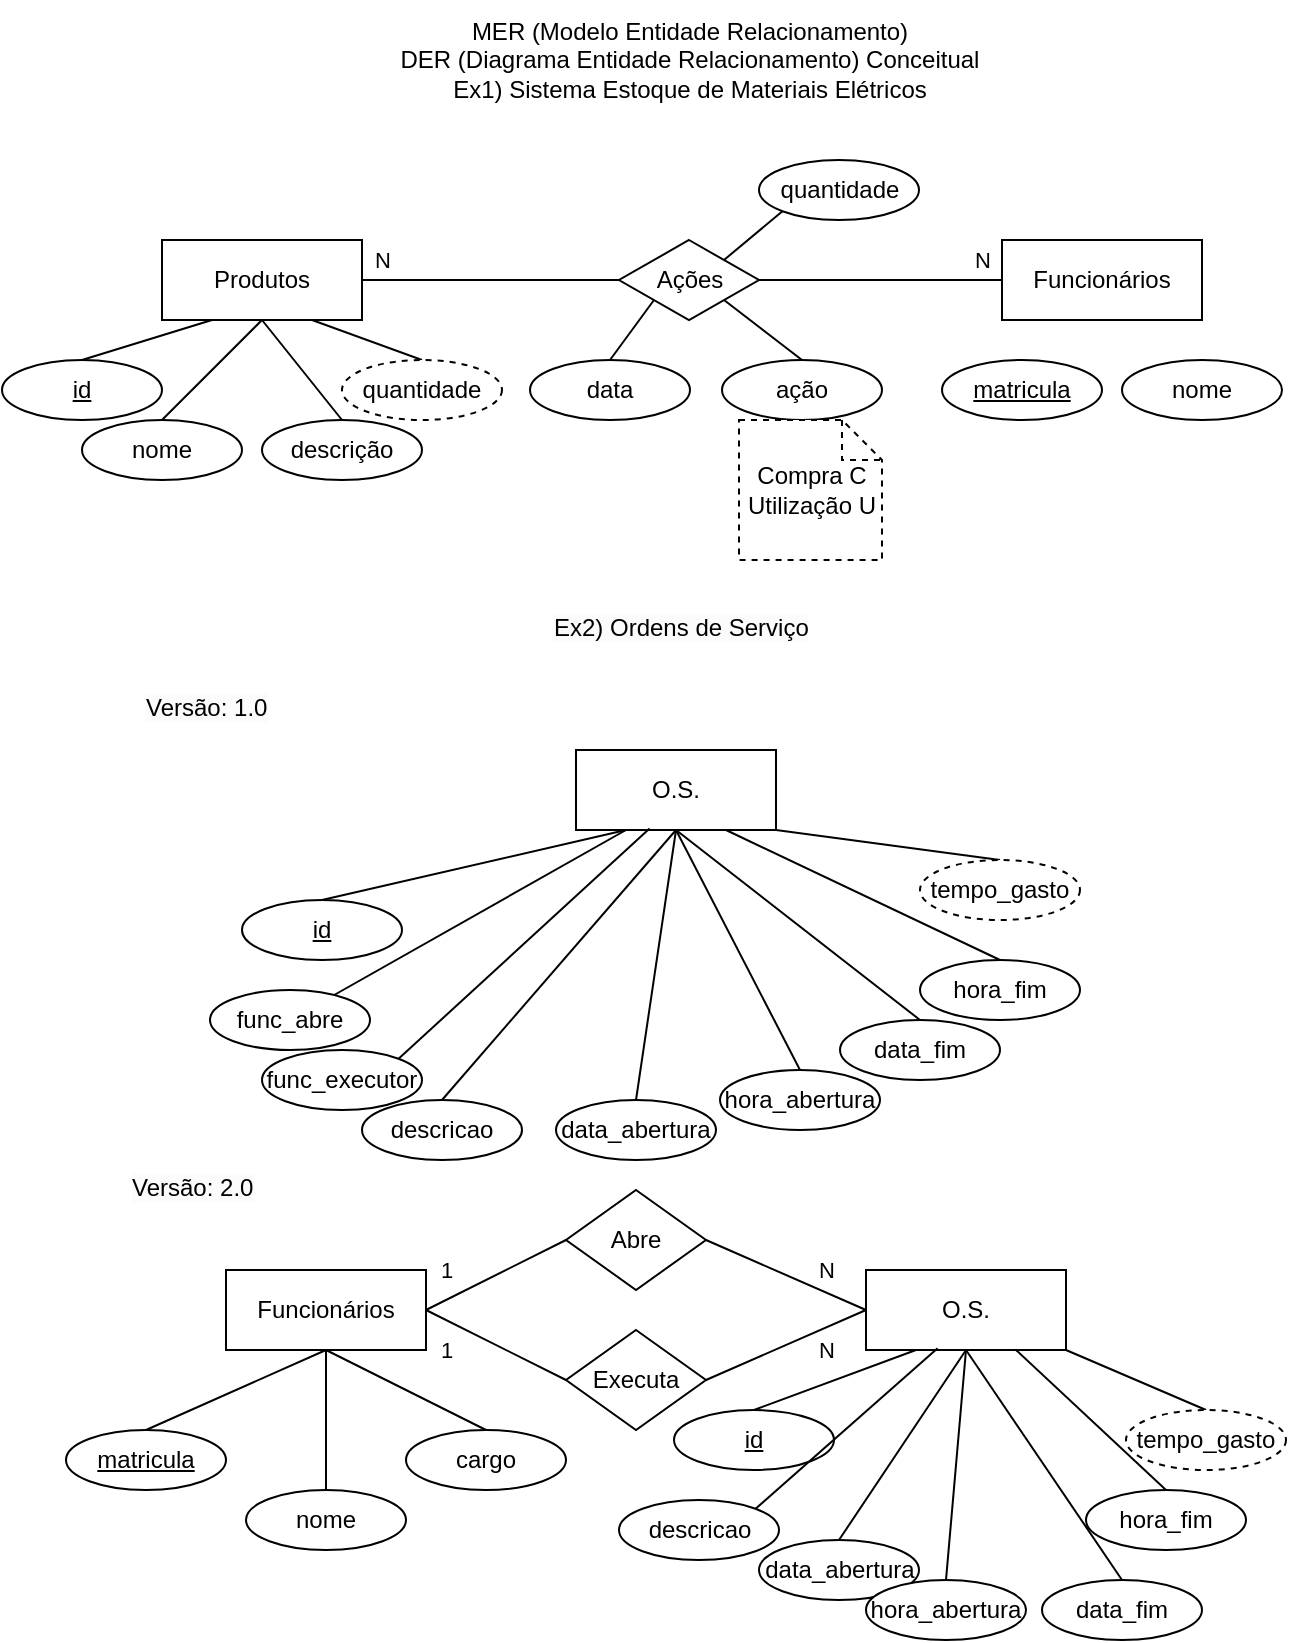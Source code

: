 <mxfile version="20.8.13" type="device"><diagram name="Página-1" id="MKLImsSzT71S-6g2Lu_6"><mxGraphModel dx="530" dy="310" grid="1" gridSize="10" guides="1" tooltips="1" connect="1" arrows="1" fold="1" page="1" pageScale="1" pageWidth="827" pageHeight="1169" math="0" shadow="0"><root><mxCell id="0"/><mxCell id="1" parent="0"/><mxCell id="qcMRD-z6LB1UUFDviXaR-1" value="MER (Modelo Entidade Relacionamento)&lt;br&gt;DER (Diagrama Entidade Relacionamento) Conceitual&lt;br&gt;Ex1) Sistema Estoque de Materiais Elétricos" style="text;html=1;strokeColor=none;fillColor=none;align=center;verticalAlign=middle;whiteSpace=wrap;rounded=0;" vertex="1" parent="1"><mxGeometry x="264" y="30" width="300" height="60" as="geometry"/></mxCell><mxCell id="qcMRD-z6LB1UUFDviXaR-5" value="N" style="edgeStyle=orthogonalEdgeStyle;rounded=0;orthogonalLoop=1;jettySize=auto;html=1;exitX=1;exitY=0.5;exitDx=0;exitDy=0;entryX=0;entryY=0.5;entryDx=0;entryDy=0;endArrow=none;endFill=0;" edge="1" parent="1" source="qcMRD-z6LB1UUFDviXaR-2" target="qcMRD-z6LB1UUFDviXaR-4"><mxGeometry x="-0.844" y="10" relative="1" as="geometry"><mxPoint as="offset"/></mxGeometry></mxCell><mxCell id="qcMRD-z6LB1UUFDviXaR-2" value="Produtos" style="whiteSpace=wrap;html=1;align=center;" vertex="1" parent="1"><mxGeometry x="150" y="150" width="100" height="40" as="geometry"/></mxCell><mxCell id="qcMRD-z6LB1UUFDviXaR-3" value="Funcionários" style="whiteSpace=wrap;html=1;align=center;" vertex="1" parent="1"><mxGeometry x="570" y="150" width="100" height="40" as="geometry"/></mxCell><mxCell id="qcMRD-z6LB1UUFDviXaR-6" value="N" style="rounded=0;orthogonalLoop=1;jettySize=auto;html=1;exitX=1;exitY=0.5;exitDx=0;exitDy=0;entryX=0;entryY=0.5;entryDx=0;entryDy=0;endArrow=none;endFill=0;" edge="1" parent="1" source="qcMRD-z6LB1UUFDviXaR-4" target="qcMRD-z6LB1UUFDviXaR-3"><mxGeometry x="0.835" y="10" relative="1" as="geometry"><mxPoint as="offset"/></mxGeometry></mxCell><mxCell id="qcMRD-z6LB1UUFDviXaR-4" value="Ações" style="shape=rhombus;perimeter=rhombusPerimeter;whiteSpace=wrap;html=1;align=center;" vertex="1" parent="1"><mxGeometry x="378.5" y="150" width="70" height="40" as="geometry"/></mxCell><mxCell id="qcMRD-z6LB1UUFDviXaR-11" style="edgeStyle=none;rounded=0;orthogonalLoop=1;jettySize=auto;html=1;exitX=0.5;exitY=0;exitDx=0;exitDy=0;entryX=0.25;entryY=1;entryDx=0;entryDy=0;endArrow=none;endFill=0;" edge="1" parent="1" source="qcMRD-z6LB1UUFDviXaR-7" target="qcMRD-z6LB1UUFDviXaR-2"><mxGeometry relative="1" as="geometry"/></mxCell><mxCell id="qcMRD-z6LB1UUFDviXaR-7" value="id" style="ellipse;whiteSpace=wrap;html=1;align=center;fontStyle=4" vertex="1" parent="1"><mxGeometry x="70" y="210" width="80" height="30" as="geometry"/></mxCell><mxCell id="qcMRD-z6LB1UUFDviXaR-12" style="edgeStyle=none;rounded=0;orthogonalLoop=1;jettySize=auto;html=1;exitX=0.5;exitY=0;exitDx=0;exitDy=0;entryX=0.5;entryY=1;entryDx=0;entryDy=0;endArrow=none;endFill=0;" edge="1" parent="1" source="qcMRD-z6LB1UUFDviXaR-8" target="qcMRD-z6LB1UUFDviXaR-2"><mxGeometry relative="1" as="geometry"/></mxCell><mxCell id="qcMRD-z6LB1UUFDviXaR-8" value="nome" style="ellipse;whiteSpace=wrap;html=1;align=center;" vertex="1" parent="1"><mxGeometry x="110" y="240" width="80" height="30" as="geometry"/></mxCell><mxCell id="qcMRD-z6LB1UUFDviXaR-13" style="edgeStyle=none;rounded=0;orthogonalLoop=1;jettySize=auto;html=1;exitX=0.5;exitY=0;exitDx=0;exitDy=0;entryX=0.5;entryY=1;entryDx=0;entryDy=0;endArrow=none;endFill=0;" edge="1" parent="1" source="qcMRD-z6LB1UUFDviXaR-9" target="qcMRD-z6LB1UUFDviXaR-2"><mxGeometry relative="1" as="geometry"/></mxCell><mxCell id="qcMRD-z6LB1UUFDviXaR-9" value="descrição" style="ellipse;whiteSpace=wrap;html=1;align=center;" vertex="1" parent="1"><mxGeometry x="200" y="240" width="80" height="30" as="geometry"/></mxCell><mxCell id="qcMRD-z6LB1UUFDviXaR-14" style="edgeStyle=none;rounded=0;orthogonalLoop=1;jettySize=auto;html=1;exitX=0.5;exitY=0;exitDx=0;exitDy=0;entryX=0.75;entryY=1;entryDx=0;entryDy=0;endArrow=none;endFill=0;" edge="1" parent="1" source="qcMRD-z6LB1UUFDviXaR-10" target="qcMRD-z6LB1UUFDviXaR-2"><mxGeometry relative="1" as="geometry"/></mxCell><mxCell id="qcMRD-z6LB1UUFDviXaR-10" value="quantidade" style="ellipse;whiteSpace=wrap;html=1;align=center;dashed=1;" vertex="1" parent="1"><mxGeometry x="240" y="210" width="80" height="30" as="geometry"/></mxCell><mxCell id="qcMRD-z6LB1UUFDviXaR-15" value="matricula" style="ellipse;whiteSpace=wrap;html=1;align=center;fontStyle=4" vertex="1" parent="1"><mxGeometry x="540" y="210" width="80" height="30" as="geometry"/></mxCell><mxCell id="qcMRD-z6LB1UUFDviXaR-16" value="nome" style="ellipse;whiteSpace=wrap;html=1;align=center;fontStyle=0" vertex="1" parent="1"><mxGeometry x="630" y="210" width="80" height="30" as="geometry"/></mxCell><mxCell id="qcMRD-z6LB1UUFDviXaR-21" style="edgeStyle=none;rounded=0;orthogonalLoop=1;jettySize=auto;html=1;exitX=0.5;exitY=0;exitDx=0;exitDy=0;entryX=0;entryY=1;entryDx=0;entryDy=0;endArrow=none;endFill=0;" edge="1" parent="1" source="qcMRD-z6LB1UUFDviXaR-17" target="qcMRD-z6LB1UUFDviXaR-4"><mxGeometry relative="1" as="geometry"/></mxCell><mxCell id="qcMRD-z6LB1UUFDviXaR-17" value="data" style="ellipse;whiteSpace=wrap;html=1;align=center;fontStyle=0" vertex="1" parent="1"><mxGeometry x="334" y="210" width="80" height="30" as="geometry"/></mxCell><mxCell id="qcMRD-z6LB1UUFDviXaR-23" style="edgeStyle=none;rounded=0;orthogonalLoop=1;jettySize=auto;html=1;exitX=0;exitY=1;exitDx=0;exitDy=0;entryX=1;entryY=0;entryDx=0;entryDy=0;endArrow=none;endFill=0;" edge="1" parent="1" source="qcMRD-z6LB1UUFDviXaR-18" target="qcMRD-z6LB1UUFDviXaR-4"><mxGeometry relative="1" as="geometry"/></mxCell><mxCell id="qcMRD-z6LB1UUFDviXaR-18" value="quantidade" style="ellipse;whiteSpace=wrap;html=1;align=center;fontStyle=0" vertex="1" parent="1"><mxGeometry x="448.5" y="110" width="80" height="30" as="geometry"/></mxCell><mxCell id="qcMRD-z6LB1UUFDviXaR-22" style="edgeStyle=none;rounded=0;orthogonalLoop=1;jettySize=auto;html=1;exitX=0.5;exitY=0;exitDx=0;exitDy=0;entryX=1;entryY=1;entryDx=0;entryDy=0;endArrow=none;endFill=0;" edge="1" parent="1" source="qcMRD-z6LB1UUFDviXaR-19" target="qcMRD-z6LB1UUFDviXaR-4"><mxGeometry relative="1" as="geometry"/></mxCell><mxCell id="qcMRD-z6LB1UUFDviXaR-19" value="ação" style="ellipse;whiteSpace=wrap;html=1;align=center;fontStyle=0" vertex="1" parent="1"><mxGeometry x="430" y="210" width="80" height="30" as="geometry"/></mxCell><mxCell id="qcMRD-z6LB1UUFDviXaR-20" value="Compra C&lt;br&gt;Utilização U" style="shape=note;size=20;whiteSpace=wrap;html=1;dashed=1;" vertex="1" parent="1"><mxGeometry x="438.5" y="240" width="71.5" height="70" as="geometry"/></mxCell><mxCell id="qcMRD-z6LB1UUFDviXaR-24" value="&lt;span style=&quot;color: rgb(0, 0, 0); font-family: Helvetica; font-size: 12px; font-style: normal; font-variant-ligatures: normal; font-variant-caps: normal; font-weight: 400; letter-spacing: normal; orphans: 2; text-align: center; text-indent: 0px; text-transform: none; widows: 2; word-spacing: 0px; -webkit-text-stroke-width: 0px; background-color: rgb(251, 251, 251); text-decoration-thickness: initial; text-decoration-style: initial; text-decoration-color: initial; float: none; display: inline !important;&quot;&gt;Ex2) Ordens de Serviço&lt;/span&gt;" style="text;whiteSpace=wrap;html=1;" vertex="1" parent="1"><mxGeometry x="344" y="330" width="140" height="40" as="geometry"/></mxCell><mxCell id="qcMRD-z6LB1UUFDviXaR-36" value="1" style="edgeStyle=none;rounded=0;orthogonalLoop=1;jettySize=auto;html=1;exitX=1;exitY=0.5;exitDx=0;exitDy=0;entryX=0;entryY=0.5;entryDx=0;entryDy=0;endArrow=none;endFill=0;" edge="1" parent="1" source="qcMRD-z6LB1UUFDviXaR-25" target="qcMRD-z6LB1UUFDviXaR-34"><mxGeometry x="-0.543" y="13" relative="1" as="geometry"><mxPoint as="offset"/></mxGeometry></mxCell><mxCell id="qcMRD-z6LB1UUFDviXaR-37" value="1" style="edgeStyle=none;rounded=0;orthogonalLoop=1;jettySize=auto;html=1;exitX=1;exitY=0.5;exitDx=0;exitDy=0;entryX=0;entryY=0.5;entryDx=0;entryDy=0;endArrow=none;endFill=0;" edge="1" parent="1" source="qcMRD-z6LB1UUFDviXaR-25" target="qcMRD-z6LB1UUFDviXaR-35"><mxGeometry x="-0.543" y="-13" relative="1" as="geometry"><mxPoint as="offset"/></mxGeometry></mxCell><mxCell id="qcMRD-z6LB1UUFDviXaR-25" value="Funcionários" style="whiteSpace=wrap;html=1;align=center;" vertex="1" parent="1"><mxGeometry x="182" y="665" width="100" height="40" as="geometry"/></mxCell><mxCell id="qcMRD-z6LB1UUFDviXaR-26" value="O.S." style="whiteSpace=wrap;html=1;align=center;" vertex="1" parent="1"><mxGeometry x="502" y="665" width="100" height="40" as="geometry"/></mxCell><mxCell id="qcMRD-z6LB1UUFDviXaR-31" style="edgeStyle=none;rounded=0;orthogonalLoop=1;jettySize=auto;html=1;exitX=0.5;exitY=0;exitDx=0;exitDy=0;entryX=0.5;entryY=1;entryDx=0;entryDy=0;endArrow=none;endFill=0;" edge="1" parent="1" source="qcMRD-z6LB1UUFDviXaR-27" target="qcMRD-z6LB1UUFDviXaR-25"><mxGeometry relative="1" as="geometry"/></mxCell><mxCell id="qcMRD-z6LB1UUFDviXaR-27" value="matricula" style="ellipse;whiteSpace=wrap;html=1;align=center;fontStyle=4" vertex="1" parent="1"><mxGeometry x="102" y="745" width="80" height="30" as="geometry"/></mxCell><mxCell id="qcMRD-z6LB1UUFDviXaR-32" style="edgeStyle=none;rounded=0;orthogonalLoop=1;jettySize=auto;html=1;exitX=0.5;exitY=0;exitDx=0;exitDy=0;entryX=0.5;entryY=1;entryDx=0;entryDy=0;endArrow=none;endFill=0;" edge="1" parent="1" source="qcMRD-z6LB1UUFDviXaR-28" target="qcMRD-z6LB1UUFDviXaR-25"><mxGeometry relative="1" as="geometry"/></mxCell><mxCell id="qcMRD-z6LB1UUFDviXaR-28" value="nome" style="ellipse;whiteSpace=wrap;html=1;align=center;fontStyle=0" vertex="1" parent="1"><mxGeometry x="192" y="775" width="80" height="30" as="geometry"/></mxCell><mxCell id="qcMRD-z6LB1UUFDviXaR-33" style="edgeStyle=none;rounded=0;orthogonalLoop=1;jettySize=auto;html=1;exitX=0.5;exitY=0;exitDx=0;exitDy=0;endArrow=none;endFill=0;entryX=0.5;entryY=1;entryDx=0;entryDy=0;" edge="1" parent="1" source="qcMRD-z6LB1UUFDviXaR-29" target="qcMRD-z6LB1UUFDviXaR-25"><mxGeometry relative="1" as="geometry"><mxPoint x="232" y="705" as="targetPoint"/></mxGeometry></mxCell><mxCell id="qcMRD-z6LB1UUFDviXaR-29" value="cargo" style="ellipse;whiteSpace=wrap;html=1;align=center;fontStyle=0" vertex="1" parent="1"><mxGeometry x="272" y="745" width="80" height="30" as="geometry"/></mxCell><mxCell id="qcMRD-z6LB1UUFDviXaR-39" value="N" style="edgeStyle=none;rounded=0;orthogonalLoop=1;jettySize=auto;html=1;exitX=1;exitY=0.5;exitDx=0;exitDy=0;endArrow=none;endFill=0;" edge="1" parent="1" source="qcMRD-z6LB1UUFDviXaR-34"><mxGeometry x="0.397" y="10" relative="1" as="geometry"><mxPoint x="502" y="685" as="targetPoint"/><mxPoint as="offset"/></mxGeometry></mxCell><mxCell id="qcMRD-z6LB1UUFDviXaR-34" value="Abre" style="shape=rhombus;perimeter=rhombusPerimeter;whiteSpace=wrap;html=1;align=center;" vertex="1" parent="1"><mxGeometry x="352" y="625" width="70" height="50" as="geometry"/></mxCell><mxCell id="qcMRD-z6LB1UUFDviXaR-38" value="N" style="edgeStyle=none;rounded=0;orthogonalLoop=1;jettySize=auto;html=1;exitX=1;exitY=0.5;exitDx=0;exitDy=0;entryX=0;entryY=0.5;entryDx=0;entryDy=0;endArrow=none;endFill=0;" edge="1" parent="1" source="qcMRD-z6LB1UUFDviXaR-35" target="qcMRD-z6LB1UUFDviXaR-26"><mxGeometry x="0.397" y="-10" relative="1" as="geometry"><mxPoint as="offset"/></mxGeometry></mxCell><mxCell id="qcMRD-z6LB1UUFDviXaR-35" value="Executa" style="shape=rhombus;perimeter=rhombusPerimeter;whiteSpace=wrap;html=1;align=center;" vertex="1" parent="1"><mxGeometry x="352" y="695" width="70" height="50" as="geometry"/></mxCell><mxCell id="qcMRD-z6LB1UUFDviXaR-47" style="edgeStyle=none;rounded=0;orthogonalLoop=1;jettySize=auto;html=1;exitX=0.5;exitY=0;exitDx=0;exitDy=0;entryX=0.5;entryY=1;entryDx=0;entryDy=0;endArrow=none;endFill=0;" edge="1" parent="1" source="qcMRD-z6LB1UUFDviXaR-40" target="qcMRD-z6LB1UUFDviXaR-26"><mxGeometry relative="1" as="geometry"/></mxCell><mxCell id="qcMRD-z6LB1UUFDviXaR-40" value="data_abertura" style="ellipse;whiteSpace=wrap;html=1;align=center;fontStyle=0" vertex="1" parent="1"><mxGeometry x="448.5" y="800" width="80" height="30" as="geometry"/></mxCell><mxCell id="qcMRD-z6LB1UUFDviXaR-48" style="edgeStyle=none;rounded=0;orthogonalLoop=1;jettySize=auto;html=1;exitX=0.5;exitY=0;exitDx=0;exitDy=0;entryX=0.5;entryY=1;entryDx=0;entryDy=0;endArrow=none;endFill=0;" edge="1" parent="1" source="qcMRD-z6LB1UUFDviXaR-41" target="qcMRD-z6LB1UUFDviXaR-26"><mxGeometry relative="1" as="geometry"/></mxCell><mxCell id="qcMRD-z6LB1UUFDviXaR-41" value="hora_abertura" style="ellipse;whiteSpace=wrap;html=1;align=center;fontStyle=0" vertex="1" parent="1"><mxGeometry x="502" y="820" width="80" height="30" as="geometry"/></mxCell><mxCell id="qcMRD-z6LB1UUFDviXaR-49" style="edgeStyle=none;rounded=0;orthogonalLoop=1;jettySize=auto;html=1;exitX=0.5;exitY=0;exitDx=0;exitDy=0;entryX=0.5;entryY=1;entryDx=0;entryDy=0;endArrow=none;endFill=0;" edge="1" parent="1" source="qcMRD-z6LB1UUFDviXaR-42" target="qcMRD-z6LB1UUFDviXaR-26"><mxGeometry relative="1" as="geometry"/></mxCell><mxCell id="qcMRD-z6LB1UUFDviXaR-42" value="data_fim" style="ellipse;whiteSpace=wrap;html=1;align=center;fontStyle=0" vertex="1" parent="1"><mxGeometry x="590" y="820" width="80" height="30" as="geometry"/></mxCell><mxCell id="qcMRD-z6LB1UUFDviXaR-50" style="edgeStyle=none;rounded=0;orthogonalLoop=1;jettySize=auto;html=1;exitX=0.5;exitY=0;exitDx=0;exitDy=0;entryX=0.75;entryY=1;entryDx=0;entryDy=0;endArrow=none;endFill=0;" edge="1" parent="1" source="qcMRD-z6LB1UUFDviXaR-43" target="qcMRD-z6LB1UUFDviXaR-26"><mxGeometry relative="1" as="geometry"/></mxCell><mxCell id="qcMRD-z6LB1UUFDviXaR-43" value="hora_fim" style="ellipse;whiteSpace=wrap;html=1;align=center;fontStyle=0" vertex="1" parent="1"><mxGeometry x="612" y="775" width="80" height="30" as="geometry"/></mxCell><mxCell id="qcMRD-z6LB1UUFDviXaR-51" style="edgeStyle=none;rounded=0;orthogonalLoop=1;jettySize=auto;html=1;exitX=0.5;exitY=0;exitDx=0;exitDy=0;entryX=1;entryY=1;entryDx=0;entryDy=0;endArrow=none;endFill=0;" edge="1" parent="1" source="qcMRD-z6LB1UUFDviXaR-44" target="qcMRD-z6LB1UUFDviXaR-26"><mxGeometry relative="1" as="geometry"/></mxCell><mxCell id="qcMRD-z6LB1UUFDviXaR-44" value="tempo_gasto" style="ellipse;whiteSpace=wrap;html=1;align=center;fontStyle=0;dashed=1;" vertex="1" parent="1"><mxGeometry x="632" y="735" width="80" height="30" as="geometry"/></mxCell><mxCell id="qcMRD-z6LB1UUFDviXaR-46" style="edgeStyle=none;rounded=0;orthogonalLoop=1;jettySize=auto;html=1;exitX=0.5;exitY=0;exitDx=0;exitDy=0;entryX=0.25;entryY=1;entryDx=0;entryDy=0;endArrow=none;endFill=0;" edge="1" parent="1" source="qcMRD-z6LB1UUFDviXaR-45" target="qcMRD-z6LB1UUFDviXaR-26"><mxGeometry relative="1" as="geometry"/></mxCell><mxCell id="qcMRD-z6LB1UUFDviXaR-45" value="id" style="ellipse;whiteSpace=wrap;html=1;align=center;fontStyle=4" vertex="1" parent="1"><mxGeometry x="406" y="735" width="80" height="30" as="geometry"/></mxCell><mxCell id="qcMRD-z6LB1UUFDviXaR-52" value="&lt;span style=&quot;color: rgb(0, 0, 0); font-family: Helvetica; font-size: 12px; font-style: normal; font-variant-ligatures: normal; font-variant-caps: normal; font-weight: 400; letter-spacing: normal; orphans: 2; text-align: center; text-indent: 0px; text-transform: none; widows: 2; word-spacing: 0px; -webkit-text-stroke-width: 0px; background-color: rgb(251, 251, 251); text-decoration-thickness: initial; text-decoration-style: initial; text-decoration-color: initial; float: none; display: inline !important;&quot;&gt;Versão: 1.0&lt;/span&gt;" style="text;whiteSpace=wrap;html=1;" vertex="1" parent="1"><mxGeometry x="140" y="370" width="70" height="30" as="geometry"/></mxCell><mxCell id="qcMRD-z6LB1UUFDviXaR-53" value="O.S." style="whiteSpace=wrap;html=1;align=center;" vertex="1" parent="1"><mxGeometry x="357" y="405" width="100" height="40" as="geometry"/></mxCell><mxCell id="qcMRD-z6LB1UUFDviXaR-56" style="edgeStyle=none;rounded=0;orthogonalLoop=1;jettySize=auto;html=1;exitX=0.5;exitY=0;exitDx=0;exitDy=0;entryX=0.5;entryY=1;entryDx=0;entryDy=0;endArrow=none;endFill=0;" edge="1" source="qcMRD-z6LB1UUFDviXaR-57" target="qcMRD-z6LB1UUFDviXaR-53" parent="1"><mxGeometry relative="1" as="geometry"/></mxCell><mxCell id="qcMRD-z6LB1UUFDviXaR-57" value="data_abertura" style="ellipse;whiteSpace=wrap;html=1;align=center;fontStyle=0" vertex="1" parent="1"><mxGeometry x="347" y="580" width="80" height="30" as="geometry"/></mxCell><mxCell id="qcMRD-z6LB1UUFDviXaR-58" style="edgeStyle=none;rounded=0;orthogonalLoop=1;jettySize=auto;html=1;exitX=0.5;exitY=0;exitDx=0;exitDy=0;entryX=0.5;entryY=1;entryDx=0;entryDy=0;endArrow=none;endFill=0;" edge="1" source="qcMRD-z6LB1UUFDviXaR-59" target="qcMRD-z6LB1UUFDviXaR-53" parent="1"><mxGeometry relative="1" as="geometry"/></mxCell><mxCell id="qcMRD-z6LB1UUFDviXaR-59" value="hora_abertura" style="ellipse;whiteSpace=wrap;html=1;align=center;fontStyle=0" vertex="1" parent="1"><mxGeometry x="429" y="565" width="80" height="30" as="geometry"/></mxCell><mxCell id="qcMRD-z6LB1UUFDviXaR-60" style="edgeStyle=none;rounded=0;orthogonalLoop=1;jettySize=auto;html=1;exitX=0.5;exitY=0;exitDx=0;exitDy=0;entryX=0.5;entryY=1;entryDx=0;entryDy=0;endArrow=none;endFill=0;" edge="1" source="qcMRD-z6LB1UUFDviXaR-61" target="qcMRD-z6LB1UUFDviXaR-53" parent="1"><mxGeometry relative="1" as="geometry"/></mxCell><mxCell id="qcMRD-z6LB1UUFDviXaR-61" value="data_fim" style="ellipse;whiteSpace=wrap;html=1;align=center;fontStyle=0" vertex="1" parent="1"><mxGeometry x="489" y="540" width="80" height="30" as="geometry"/></mxCell><mxCell id="qcMRD-z6LB1UUFDviXaR-62" style="edgeStyle=none;rounded=0;orthogonalLoop=1;jettySize=auto;html=1;exitX=0.5;exitY=0;exitDx=0;exitDy=0;entryX=0.75;entryY=1;entryDx=0;entryDy=0;endArrow=none;endFill=0;" edge="1" source="qcMRD-z6LB1UUFDviXaR-63" target="qcMRD-z6LB1UUFDviXaR-53" parent="1"><mxGeometry relative="1" as="geometry"/></mxCell><mxCell id="qcMRD-z6LB1UUFDviXaR-63" value="hora_fim" style="ellipse;whiteSpace=wrap;html=1;align=center;fontStyle=0" vertex="1" parent="1"><mxGeometry x="529" y="510" width="80" height="30" as="geometry"/></mxCell><mxCell id="qcMRD-z6LB1UUFDviXaR-64" style="edgeStyle=none;rounded=0;orthogonalLoop=1;jettySize=auto;html=1;exitX=0.5;exitY=0;exitDx=0;exitDy=0;entryX=1;entryY=1;entryDx=0;entryDy=0;endArrow=none;endFill=0;" edge="1" source="qcMRD-z6LB1UUFDviXaR-65" target="qcMRD-z6LB1UUFDviXaR-53" parent="1"><mxGeometry relative="1" as="geometry"/></mxCell><mxCell id="qcMRD-z6LB1UUFDviXaR-65" value="tempo_gasto" style="ellipse;whiteSpace=wrap;html=1;align=center;fontStyle=0;dashed=1;" vertex="1" parent="1"><mxGeometry x="529" y="460" width="80" height="30" as="geometry"/></mxCell><mxCell id="qcMRD-z6LB1UUFDviXaR-66" style="edgeStyle=none;rounded=0;orthogonalLoop=1;jettySize=auto;html=1;exitX=0.5;exitY=0;exitDx=0;exitDy=0;entryX=0.25;entryY=1;entryDx=0;entryDy=0;endArrow=none;endFill=0;" edge="1" source="qcMRD-z6LB1UUFDviXaR-67" target="qcMRD-z6LB1UUFDviXaR-53" parent="1"><mxGeometry relative="1" as="geometry"/></mxCell><mxCell id="qcMRD-z6LB1UUFDviXaR-67" value="id" style="ellipse;whiteSpace=wrap;html=1;align=center;fontStyle=4" vertex="1" parent="1"><mxGeometry x="190" y="480" width="80" height="30" as="geometry"/></mxCell><mxCell id="qcMRD-z6LB1UUFDviXaR-68" value="&lt;span style=&quot;color: rgb(0, 0, 0); font-family: Helvetica; font-size: 12px; font-style: normal; font-variant-ligatures: normal; font-variant-caps: normal; font-weight: 400; letter-spacing: normal; orphans: 2; text-align: center; text-indent: 0px; text-transform: none; widows: 2; word-spacing: 0px; -webkit-text-stroke-width: 0px; background-color: rgb(251, 251, 251); text-decoration-thickness: initial; text-decoration-style: initial; text-decoration-color: initial; float: none; display: inline !important;&quot;&gt;Versão: 2.0&lt;/span&gt;" style="text;whiteSpace=wrap;html=1;" vertex="1" parent="1"><mxGeometry x="133" y="610" width="70" height="30" as="geometry"/></mxCell><mxCell id="qcMRD-z6LB1UUFDviXaR-71" style="edgeStyle=none;rounded=0;orthogonalLoop=1;jettySize=auto;html=1;endArrow=none;endFill=0;entryX=0.25;entryY=1;entryDx=0;entryDy=0;" edge="1" parent="1" source="qcMRD-z6LB1UUFDviXaR-69" target="qcMRD-z6LB1UUFDviXaR-53"><mxGeometry relative="1" as="geometry"><mxPoint x="380" y="440" as="targetPoint"/></mxGeometry></mxCell><mxCell id="qcMRD-z6LB1UUFDviXaR-69" value="func_abre" style="ellipse;whiteSpace=wrap;html=1;align=center;fontStyle=0" vertex="1" parent="1"><mxGeometry x="174" y="525" width="80" height="30" as="geometry"/></mxCell><mxCell id="qcMRD-z6LB1UUFDviXaR-72" style="edgeStyle=none;rounded=0;orthogonalLoop=1;jettySize=auto;html=1;exitX=0.5;exitY=1;exitDx=0;exitDy=0;endArrow=none;endFill=0;" edge="1" parent="1"><mxGeometry relative="1" as="geometry"><mxPoint x="377" y="625" as="sourcePoint"/><mxPoint x="377" y="625" as="targetPoint"/></mxGeometry></mxCell><mxCell id="qcMRD-z6LB1UUFDviXaR-74" style="edgeStyle=none;rounded=0;orthogonalLoop=1;jettySize=auto;html=1;exitX=0.5;exitY=0;exitDx=0;exitDy=0;entryX=0.5;entryY=1;entryDx=0;entryDy=0;endArrow=none;endFill=0;" edge="1" parent="1" source="qcMRD-z6LB1UUFDviXaR-73" target="qcMRD-z6LB1UUFDviXaR-53"><mxGeometry relative="1" as="geometry"/></mxCell><mxCell id="qcMRD-z6LB1UUFDviXaR-73" value="descricao" style="ellipse;whiteSpace=wrap;html=1;align=center;fontStyle=0" vertex="1" parent="1"><mxGeometry x="250" y="580" width="80" height="30" as="geometry"/></mxCell><mxCell id="qcMRD-z6LB1UUFDviXaR-76" style="edgeStyle=none;rounded=0;orthogonalLoop=1;jettySize=auto;html=1;exitX=1;exitY=0;exitDx=0;exitDy=0;entryX=0.358;entryY=0.979;entryDx=0;entryDy=0;entryPerimeter=0;endArrow=none;endFill=0;" edge="1" parent="1" source="qcMRD-z6LB1UUFDviXaR-75" target="qcMRD-z6LB1UUFDviXaR-26"><mxGeometry relative="1" as="geometry"/></mxCell><mxCell id="qcMRD-z6LB1UUFDviXaR-75" value="descricao" style="ellipse;whiteSpace=wrap;html=1;align=center;fontStyle=0" vertex="1" parent="1"><mxGeometry x="378.5" y="780" width="80" height="30" as="geometry"/></mxCell><mxCell id="qcMRD-z6LB1UUFDviXaR-78" style="edgeStyle=none;rounded=0;orthogonalLoop=1;jettySize=auto;html=1;exitX=1;exitY=0;exitDx=0;exitDy=0;entryX=0.368;entryY=0.982;entryDx=0;entryDy=0;entryPerimeter=0;endArrow=none;endFill=0;" edge="1" parent="1" source="qcMRD-z6LB1UUFDviXaR-77" target="qcMRD-z6LB1UUFDviXaR-53"><mxGeometry relative="1" as="geometry"/></mxCell><mxCell id="qcMRD-z6LB1UUFDviXaR-77" value="func_executor" style="ellipse;whiteSpace=wrap;html=1;align=center;fontStyle=0" vertex="1" parent="1"><mxGeometry x="200" y="555" width="80" height="30" as="geometry"/></mxCell></root></mxGraphModel></diagram></mxfile>